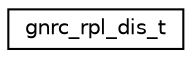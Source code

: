digraph "Graphical Class Hierarchy"
{
 // LATEX_PDF_SIZE
  edge [fontname="Helvetica",fontsize="10",labelfontname="Helvetica",labelfontsize="10"];
  node [fontname="Helvetica",fontsize="10",shape=record];
  rankdir="LR";
  Node0 [label="gnrc_rpl_dis_t",height=0.2,width=0.4,color="black", fillcolor="white", style="filled",URL="$structgnrc__rpl__dis__t.html",tooltip="DODAG Information Solicitation."];
}
